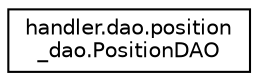digraph "Graphical Class Hierarchy"
{
  edge [fontname="Helvetica",fontsize="10",labelfontname="Helvetica",labelfontsize="10"];
  node [fontname="Helvetica",fontsize="10",shape=record];
  rankdir="LR";
  Node0 [label="handler.dao.position\l_dao.PositionDAO",height=0.2,width=0.4,color="black", fillcolor="white", style="filled",URL="$classhandler_1_1dao_1_1position__dao_1_1_position_d_a_o.html"];
}
